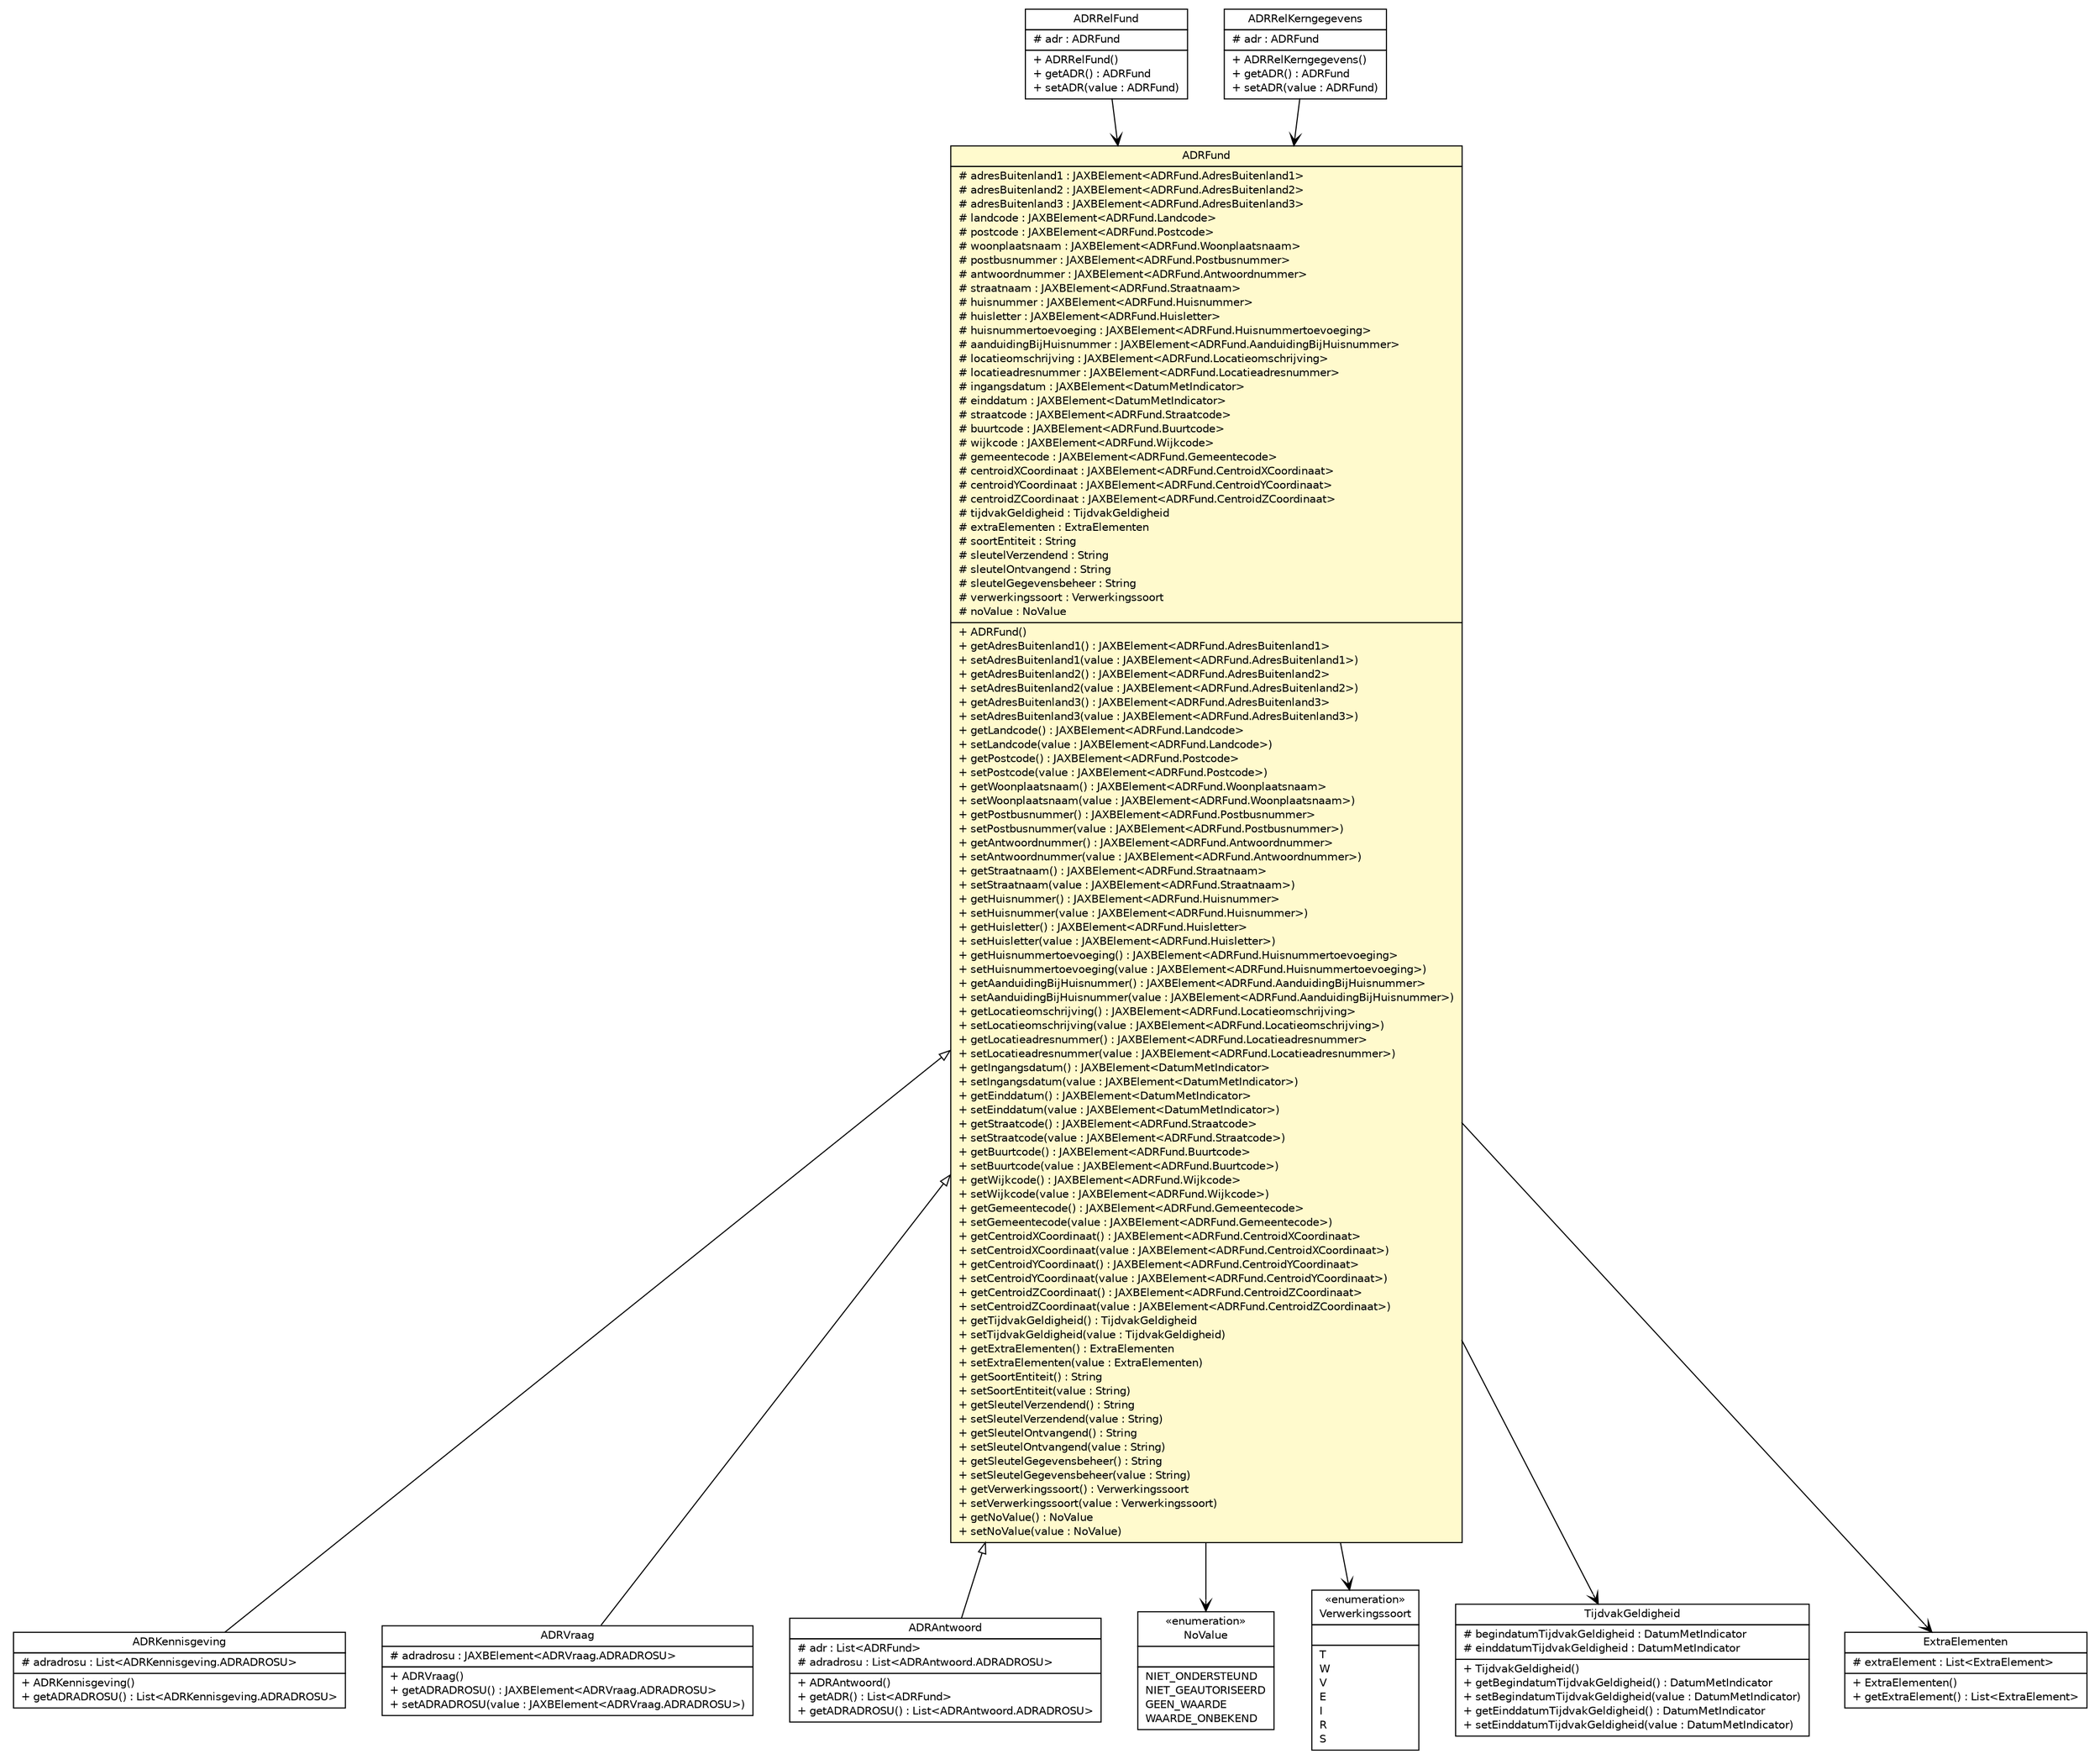 #!/usr/local/bin/dot
#
# Class diagram 
# Generated by UMLGraph version R5_6-24-gf6e263 (http://www.umlgraph.org/)
#

digraph G {
	edge [fontname="Helvetica",fontsize=10,labelfontname="Helvetica",labelfontsize=10];
	node [fontname="Helvetica",fontsize=10,shape=plaintext];
	nodesep=0.25;
	ranksep=0.5;
	// nl.egem.stuf.sector.bg._0204.ADRKennisgeving
	c8684 [label=<<table title="nl.egem.stuf.sector.bg._0204.ADRKennisgeving" border="0" cellborder="1" cellspacing="0" cellpadding="2" port="p" href="./ADRKennisgeving.html">
		<tr><td><table border="0" cellspacing="0" cellpadding="1">
<tr><td align="center" balign="center"> ADRKennisgeving </td></tr>
		</table></td></tr>
		<tr><td><table border="0" cellspacing="0" cellpadding="1">
<tr><td align="left" balign="left"> # adradrosu : List&lt;ADRKennisgeving.ADRADROSU&gt; </td></tr>
		</table></td></tr>
		<tr><td><table border="0" cellspacing="0" cellpadding="1">
<tr><td align="left" balign="left"> + ADRKennisgeving() </td></tr>
<tr><td align="left" balign="left"> + getADRADROSU() : List&lt;ADRKennisgeving.ADRADROSU&gt; </td></tr>
		</table></td></tr>
		</table>>, URL="./ADRKennisgeving.html", fontname="Helvetica", fontcolor="black", fontsize=10.0];
	// nl.egem.stuf.sector.bg._0204.ADRRelFund
	c8724 [label=<<table title="nl.egem.stuf.sector.bg._0204.ADRRelFund" border="0" cellborder="1" cellspacing="0" cellpadding="2" port="p" href="./ADRRelFund.html">
		<tr><td><table border="0" cellspacing="0" cellpadding="1">
<tr><td align="center" balign="center"> ADRRelFund </td></tr>
		</table></td></tr>
		<tr><td><table border="0" cellspacing="0" cellpadding="1">
<tr><td align="left" balign="left"> # adr : ADRFund </td></tr>
		</table></td></tr>
		<tr><td><table border="0" cellspacing="0" cellpadding="1">
<tr><td align="left" balign="left"> + ADRRelFund() </td></tr>
<tr><td align="left" balign="left"> + getADR() : ADRFund </td></tr>
<tr><td align="left" balign="left"> + setADR(value : ADRFund) </td></tr>
		</table></td></tr>
		</table>>, URL="./ADRRelFund.html", fontname="Helvetica", fontcolor="black", fontsize=10.0];
	// nl.egem.stuf.sector.bg._0204.ADRVraag
	c8852 [label=<<table title="nl.egem.stuf.sector.bg._0204.ADRVraag" border="0" cellborder="1" cellspacing="0" cellpadding="2" port="p" href="./ADRVraag.html">
		<tr><td><table border="0" cellspacing="0" cellpadding="1">
<tr><td align="center" balign="center"> ADRVraag </td></tr>
		</table></td></tr>
		<tr><td><table border="0" cellspacing="0" cellpadding="1">
<tr><td align="left" balign="left"> # adradrosu : JAXBElement&lt;ADRVraag.ADRADROSU&gt; </td></tr>
		</table></td></tr>
		<tr><td><table border="0" cellspacing="0" cellpadding="1">
<tr><td align="left" balign="left"> + ADRVraag() </td></tr>
<tr><td align="left" balign="left"> + getADRADROSU() : JAXBElement&lt;ADRVraag.ADRADROSU&gt; </td></tr>
<tr><td align="left" balign="left"> + setADRADROSU(value : JAXBElement&lt;ADRVraag.ADRADROSU&gt;) </td></tr>
		</table></td></tr>
		</table>>, URL="./ADRVraag.html", fontname="Helvetica", fontcolor="black", fontsize=10.0];
	// nl.egem.stuf.sector.bg._0204.ADRFund
	c8902 [label=<<table title="nl.egem.stuf.sector.bg._0204.ADRFund" border="0" cellborder="1" cellspacing="0" cellpadding="2" port="p" bgcolor="lemonChiffon" href="./ADRFund.html">
		<tr><td><table border="0" cellspacing="0" cellpadding="1">
<tr><td align="center" balign="center"> ADRFund </td></tr>
		</table></td></tr>
		<tr><td><table border="0" cellspacing="0" cellpadding="1">
<tr><td align="left" balign="left"> # adresBuitenland1 : JAXBElement&lt;ADRFund.AdresBuitenland1&gt; </td></tr>
<tr><td align="left" balign="left"> # adresBuitenland2 : JAXBElement&lt;ADRFund.AdresBuitenland2&gt; </td></tr>
<tr><td align="left" balign="left"> # adresBuitenland3 : JAXBElement&lt;ADRFund.AdresBuitenland3&gt; </td></tr>
<tr><td align="left" balign="left"> # landcode : JAXBElement&lt;ADRFund.Landcode&gt; </td></tr>
<tr><td align="left" balign="left"> # postcode : JAXBElement&lt;ADRFund.Postcode&gt; </td></tr>
<tr><td align="left" balign="left"> # woonplaatsnaam : JAXBElement&lt;ADRFund.Woonplaatsnaam&gt; </td></tr>
<tr><td align="left" balign="left"> # postbusnummer : JAXBElement&lt;ADRFund.Postbusnummer&gt; </td></tr>
<tr><td align="left" balign="left"> # antwoordnummer : JAXBElement&lt;ADRFund.Antwoordnummer&gt; </td></tr>
<tr><td align="left" balign="left"> # straatnaam : JAXBElement&lt;ADRFund.Straatnaam&gt; </td></tr>
<tr><td align="left" balign="left"> # huisnummer : JAXBElement&lt;ADRFund.Huisnummer&gt; </td></tr>
<tr><td align="left" balign="left"> # huisletter : JAXBElement&lt;ADRFund.Huisletter&gt; </td></tr>
<tr><td align="left" balign="left"> # huisnummertoevoeging : JAXBElement&lt;ADRFund.Huisnummertoevoeging&gt; </td></tr>
<tr><td align="left" balign="left"> # aanduidingBijHuisnummer : JAXBElement&lt;ADRFund.AanduidingBijHuisnummer&gt; </td></tr>
<tr><td align="left" balign="left"> # locatieomschrijving : JAXBElement&lt;ADRFund.Locatieomschrijving&gt; </td></tr>
<tr><td align="left" balign="left"> # locatieadresnummer : JAXBElement&lt;ADRFund.Locatieadresnummer&gt; </td></tr>
<tr><td align="left" balign="left"> # ingangsdatum : JAXBElement&lt;DatumMetIndicator&gt; </td></tr>
<tr><td align="left" balign="left"> # einddatum : JAXBElement&lt;DatumMetIndicator&gt; </td></tr>
<tr><td align="left" balign="left"> # straatcode : JAXBElement&lt;ADRFund.Straatcode&gt; </td></tr>
<tr><td align="left" balign="left"> # buurtcode : JAXBElement&lt;ADRFund.Buurtcode&gt; </td></tr>
<tr><td align="left" balign="left"> # wijkcode : JAXBElement&lt;ADRFund.Wijkcode&gt; </td></tr>
<tr><td align="left" balign="left"> # gemeentecode : JAXBElement&lt;ADRFund.Gemeentecode&gt; </td></tr>
<tr><td align="left" balign="left"> # centroidXCoordinaat : JAXBElement&lt;ADRFund.CentroidXCoordinaat&gt; </td></tr>
<tr><td align="left" balign="left"> # centroidYCoordinaat : JAXBElement&lt;ADRFund.CentroidYCoordinaat&gt; </td></tr>
<tr><td align="left" balign="left"> # centroidZCoordinaat : JAXBElement&lt;ADRFund.CentroidZCoordinaat&gt; </td></tr>
<tr><td align="left" balign="left"> # tijdvakGeldigheid : TijdvakGeldigheid </td></tr>
<tr><td align="left" balign="left"> # extraElementen : ExtraElementen </td></tr>
<tr><td align="left" balign="left"> # soortEntiteit : String </td></tr>
<tr><td align="left" balign="left"> # sleutelVerzendend : String </td></tr>
<tr><td align="left" balign="left"> # sleutelOntvangend : String </td></tr>
<tr><td align="left" balign="left"> # sleutelGegevensbeheer : String </td></tr>
<tr><td align="left" balign="left"> # verwerkingssoort : Verwerkingssoort </td></tr>
<tr><td align="left" balign="left"> # noValue : NoValue </td></tr>
		</table></td></tr>
		<tr><td><table border="0" cellspacing="0" cellpadding="1">
<tr><td align="left" balign="left"> + ADRFund() </td></tr>
<tr><td align="left" balign="left"> + getAdresBuitenland1() : JAXBElement&lt;ADRFund.AdresBuitenland1&gt; </td></tr>
<tr><td align="left" balign="left"> + setAdresBuitenland1(value : JAXBElement&lt;ADRFund.AdresBuitenland1&gt;) </td></tr>
<tr><td align="left" balign="left"> + getAdresBuitenland2() : JAXBElement&lt;ADRFund.AdresBuitenland2&gt; </td></tr>
<tr><td align="left" balign="left"> + setAdresBuitenland2(value : JAXBElement&lt;ADRFund.AdresBuitenland2&gt;) </td></tr>
<tr><td align="left" balign="left"> + getAdresBuitenland3() : JAXBElement&lt;ADRFund.AdresBuitenland3&gt; </td></tr>
<tr><td align="left" balign="left"> + setAdresBuitenland3(value : JAXBElement&lt;ADRFund.AdresBuitenland3&gt;) </td></tr>
<tr><td align="left" balign="left"> + getLandcode() : JAXBElement&lt;ADRFund.Landcode&gt; </td></tr>
<tr><td align="left" balign="left"> + setLandcode(value : JAXBElement&lt;ADRFund.Landcode&gt;) </td></tr>
<tr><td align="left" balign="left"> + getPostcode() : JAXBElement&lt;ADRFund.Postcode&gt; </td></tr>
<tr><td align="left" balign="left"> + setPostcode(value : JAXBElement&lt;ADRFund.Postcode&gt;) </td></tr>
<tr><td align="left" balign="left"> + getWoonplaatsnaam() : JAXBElement&lt;ADRFund.Woonplaatsnaam&gt; </td></tr>
<tr><td align="left" balign="left"> + setWoonplaatsnaam(value : JAXBElement&lt;ADRFund.Woonplaatsnaam&gt;) </td></tr>
<tr><td align="left" balign="left"> + getPostbusnummer() : JAXBElement&lt;ADRFund.Postbusnummer&gt; </td></tr>
<tr><td align="left" balign="left"> + setPostbusnummer(value : JAXBElement&lt;ADRFund.Postbusnummer&gt;) </td></tr>
<tr><td align="left" balign="left"> + getAntwoordnummer() : JAXBElement&lt;ADRFund.Antwoordnummer&gt; </td></tr>
<tr><td align="left" balign="left"> + setAntwoordnummer(value : JAXBElement&lt;ADRFund.Antwoordnummer&gt;) </td></tr>
<tr><td align="left" balign="left"> + getStraatnaam() : JAXBElement&lt;ADRFund.Straatnaam&gt; </td></tr>
<tr><td align="left" balign="left"> + setStraatnaam(value : JAXBElement&lt;ADRFund.Straatnaam&gt;) </td></tr>
<tr><td align="left" balign="left"> + getHuisnummer() : JAXBElement&lt;ADRFund.Huisnummer&gt; </td></tr>
<tr><td align="left" balign="left"> + setHuisnummer(value : JAXBElement&lt;ADRFund.Huisnummer&gt;) </td></tr>
<tr><td align="left" balign="left"> + getHuisletter() : JAXBElement&lt;ADRFund.Huisletter&gt; </td></tr>
<tr><td align="left" balign="left"> + setHuisletter(value : JAXBElement&lt;ADRFund.Huisletter&gt;) </td></tr>
<tr><td align="left" balign="left"> + getHuisnummertoevoeging() : JAXBElement&lt;ADRFund.Huisnummertoevoeging&gt; </td></tr>
<tr><td align="left" balign="left"> + setHuisnummertoevoeging(value : JAXBElement&lt;ADRFund.Huisnummertoevoeging&gt;) </td></tr>
<tr><td align="left" balign="left"> + getAanduidingBijHuisnummer() : JAXBElement&lt;ADRFund.AanduidingBijHuisnummer&gt; </td></tr>
<tr><td align="left" balign="left"> + setAanduidingBijHuisnummer(value : JAXBElement&lt;ADRFund.AanduidingBijHuisnummer&gt;) </td></tr>
<tr><td align="left" balign="left"> + getLocatieomschrijving() : JAXBElement&lt;ADRFund.Locatieomschrijving&gt; </td></tr>
<tr><td align="left" balign="left"> + setLocatieomschrijving(value : JAXBElement&lt;ADRFund.Locatieomschrijving&gt;) </td></tr>
<tr><td align="left" balign="left"> + getLocatieadresnummer() : JAXBElement&lt;ADRFund.Locatieadresnummer&gt; </td></tr>
<tr><td align="left" balign="left"> + setLocatieadresnummer(value : JAXBElement&lt;ADRFund.Locatieadresnummer&gt;) </td></tr>
<tr><td align="left" balign="left"> + getIngangsdatum() : JAXBElement&lt;DatumMetIndicator&gt; </td></tr>
<tr><td align="left" balign="left"> + setIngangsdatum(value : JAXBElement&lt;DatumMetIndicator&gt;) </td></tr>
<tr><td align="left" balign="left"> + getEinddatum() : JAXBElement&lt;DatumMetIndicator&gt; </td></tr>
<tr><td align="left" balign="left"> + setEinddatum(value : JAXBElement&lt;DatumMetIndicator&gt;) </td></tr>
<tr><td align="left" balign="left"> + getStraatcode() : JAXBElement&lt;ADRFund.Straatcode&gt; </td></tr>
<tr><td align="left" balign="left"> + setStraatcode(value : JAXBElement&lt;ADRFund.Straatcode&gt;) </td></tr>
<tr><td align="left" balign="left"> + getBuurtcode() : JAXBElement&lt;ADRFund.Buurtcode&gt; </td></tr>
<tr><td align="left" balign="left"> + setBuurtcode(value : JAXBElement&lt;ADRFund.Buurtcode&gt;) </td></tr>
<tr><td align="left" balign="left"> + getWijkcode() : JAXBElement&lt;ADRFund.Wijkcode&gt; </td></tr>
<tr><td align="left" balign="left"> + setWijkcode(value : JAXBElement&lt;ADRFund.Wijkcode&gt;) </td></tr>
<tr><td align="left" balign="left"> + getGemeentecode() : JAXBElement&lt;ADRFund.Gemeentecode&gt; </td></tr>
<tr><td align="left" balign="left"> + setGemeentecode(value : JAXBElement&lt;ADRFund.Gemeentecode&gt;) </td></tr>
<tr><td align="left" balign="left"> + getCentroidXCoordinaat() : JAXBElement&lt;ADRFund.CentroidXCoordinaat&gt; </td></tr>
<tr><td align="left" balign="left"> + setCentroidXCoordinaat(value : JAXBElement&lt;ADRFund.CentroidXCoordinaat&gt;) </td></tr>
<tr><td align="left" balign="left"> + getCentroidYCoordinaat() : JAXBElement&lt;ADRFund.CentroidYCoordinaat&gt; </td></tr>
<tr><td align="left" balign="left"> + setCentroidYCoordinaat(value : JAXBElement&lt;ADRFund.CentroidYCoordinaat&gt;) </td></tr>
<tr><td align="left" balign="left"> + getCentroidZCoordinaat() : JAXBElement&lt;ADRFund.CentroidZCoordinaat&gt; </td></tr>
<tr><td align="left" balign="left"> + setCentroidZCoordinaat(value : JAXBElement&lt;ADRFund.CentroidZCoordinaat&gt;) </td></tr>
<tr><td align="left" balign="left"> + getTijdvakGeldigheid() : TijdvakGeldigheid </td></tr>
<tr><td align="left" balign="left"> + setTijdvakGeldigheid(value : TijdvakGeldigheid) </td></tr>
<tr><td align="left" balign="left"> + getExtraElementen() : ExtraElementen </td></tr>
<tr><td align="left" balign="left"> + setExtraElementen(value : ExtraElementen) </td></tr>
<tr><td align="left" balign="left"> + getSoortEntiteit() : String </td></tr>
<tr><td align="left" balign="left"> + setSoortEntiteit(value : String) </td></tr>
<tr><td align="left" balign="left"> + getSleutelVerzendend() : String </td></tr>
<tr><td align="left" balign="left"> + setSleutelVerzendend(value : String) </td></tr>
<tr><td align="left" balign="left"> + getSleutelOntvangend() : String </td></tr>
<tr><td align="left" balign="left"> + setSleutelOntvangend(value : String) </td></tr>
<tr><td align="left" balign="left"> + getSleutelGegevensbeheer() : String </td></tr>
<tr><td align="left" balign="left"> + setSleutelGegevensbeheer(value : String) </td></tr>
<tr><td align="left" balign="left"> + getVerwerkingssoort() : Verwerkingssoort </td></tr>
<tr><td align="left" balign="left"> + setVerwerkingssoort(value : Verwerkingssoort) </td></tr>
<tr><td align="left" balign="left"> + getNoValue() : NoValue </td></tr>
<tr><td align="left" balign="left"> + setNoValue(value : NoValue) </td></tr>
		</table></td></tr>
		</table>>, URL="./ADRFund.html", fontname="Helvetica", fontcolor="black", fontsize=10.0];
	// nl.egem.stuf.sector.bg._0204.ADRRelKerngegevens
	c8937 [label=<<table title="nl.egem.stuf.sector.bg._0204.ADRRelKerngegevens" border="0" cellborder="1" cellspacing="0" cellpadding="2" port="p" href="./ADRRelKerngegevens.html">
		<tr><td><table border="0" cellspacing="0" cellpadding="1">
<tr><td align="center" balign="center"> ADRRelKerngegevens </td></tr>
		</table></td></tr>
		<tr><td><table border="0" cellspacing="0" cellpadding="1">
<tr><td align="left" balign="left"> # adr : ADRFund </td></tr>
		</table></td></tr>
		<tr><td><table border="0" cellspacing="0" cellpadding="1">
<tr><td align="left" balign="left"> + ADRRelKerngegevens() </td></tr>
<tr><td align="left" balign="left"> + getADR() : ADRFund </td></tr>
<tr><td align="left" balign="left"> + setADR(value : ADRFund) </td></tr>
		</table></td></tr>
		</table>>, URL="./ADRRelKerngegevens.html", fontname="Helvetica", fontcolor="black", fontsize=10.0];
	// nl.egem.stuf.sector.bg._0204.ADRAntwoord
	c8946 [label=<<table title="nl.egem.stuf.sector.bg._0204.ADRAntwoord" border="0" cellborder="1" cellspacing="0" cellpadding="2" port="p" href="./ADRAntwoord.html">
		<tr><td><table border="0" cellspacing="0" cellpadding="1">
<tr><td align="center" balign="center"> ADRAntwoord </td></tr>
		</table></td></tr>
		<tr><td><table border="0" cellspacing="0" cellpadding="1">
<tr><td align="left" balign="left"> # adr : List&lt;ADRFund&gt; </td></tr>
<tr><td align="left" balign="left"> # adradrosu : List&lt;ADRAntwoord.ADRADROSU&gt; </td></tr>
		</table></td></tr>
		<tr><td><table border="0" cellspacing="0" cellpadding="1">
<tr><td align="left" balign="left"> + ADRAntwoord() </td></tr>
<tr><td align="left" balign="left"> + getADR() : List&lt;ADRFund&gt; </td></tr>
<tr><td align="left" balign="left"> + getADRADROSU() : List&lt;ADRAntwoord.ADRADROSU&gt; </td></tr>
		</table></td></tr>
		</table>>, URL="./ADRAntwoord.html", fontname="Helvetica", fontcolor="black", fontsize=10.0];
	// nl.egem.stuf.stuf0204.NoValue
	c9094 [label=<<table title="nl.egem.stuf.stuf0204.NoValue" border="0" cellborder="1" cellspacing="0" cellpadding="2" port="p" href="../../../stuf0204/NoValue.html">
		<tr><td><table border="0" cellspacing="0" cellpadding="1">
<tr><td align="center" balign="center"> &#171;enumeration&#187; </td></tr>
<tr><td align="center" balign="center"> NoValue </td></tr>
		</table></td></tr>
		<tr><td><table border="0" cellspacing="0" cellpadding="1">
<tr><td align="left" balign="left">  </td></tr>
		</table></td></tr>
		<tr><td><table border="0" cellspacing="0" cellpadding="1">
<tr><td align="left" balign="left"> NIET_ONDERSTEUND </td></tr>
<tr><td align="left" balign="left"> NIET_GEAUTORISEERD </td></tr>
<tr><td align="left" balign="left"> GEEN_WAARDE </td></tr>
<tr><td align="left" balign="left"> WAARDE_ONBEKEND </td></tr>
		</table></td></tr>
		</table>>, URL="../../../stuf0204/NoValue.html", fontname="Helvetica", fontcolor="black", fontsize=10.0];
	// nl.egem.stuf.stuf0204.Verwerkingssoort
	c9097 [label=<<table title="nl.egem.stuf.stuf0204.Verwerkingssoort" border="0" cellborder="1" cellspacing="0" cellpadding="2" port="p" href="../../../stuf0204/Verwerkingssoort.html">
		<tr><td><table border="0" cellspacing="0" cellpadding="1">
<tr><td align="center" balign="center"> &#171;enumeration&#187; </td></tr>
<tr><td align="center" balign="center"> Verwerkingssoort </td></tr>
		</table></td></tr>
		<tr><td><table border="0" cellspacing="0" cellpadding="1">
<tr><td align="left" balign="left">  </td></tr>
		</table></td></tr>
		<tr><td><table border="0" cellspacing="0" cellpadding="1">
<tr><td align="left" balign="left"> T </td></tr>
<tr><td align="left" balign="left"> W </td></tr>
<tr><td align="left" balign="left"> V </td></tr>
<tr><td align="left" balign="left"> E </td></tr>
<tr><td align="left" balign="left"> I </td></tr>
<tr><td align="left" balign="left"> R </td></tr>
<tr><td align="left" balign="left"> S </td></tr>
		</table></td></tr>
		</table>>, URL="../../../stuf0204/Verwerkingssoort.html", fontname="Helvetica", fontcolor="black", fontsize=10.0];
	// nl.egem.stuf.stuf0204.TijdvakGeldigheid
	c9098 [label=<<table title="nl.egem.stuf.stuf0204.TijdvakGeldigheid" border="0" cellborder="1" cellspacing="0" cellpadding="2" port="p" href="../../../stuf0204/TijdvakGeldigheid.html">
		<tr><td><table border="0" cellspacing="0" cellpadding="1">
<tr><td align="center" balign="center"> TijdvakGeldigheid </td></tr>
		</table></td></tr>
		<tr><td><table border="0" cellspacing="0" cellpadding="1">
<tr><td align="left" balign="left"> # begindatumTijdvakGeldigheid : DatumMetIndicator </td></tr>
<tr><td align="left" balign="left"> # einddatumTijdvakGeldigheid : DatumMetIndicator </td></tr>
		</table></td></tr>
		<tr><td><table border="0" cellspacing="0" cellpadding="1">
<tr><td align="left" balign="left"> + TijdvakGeldigheid() </td></tr>
<tr><td align="left" balign="left"> + getBegindatumTijdvakGeldigheid() : DatumMetIndicator </td></tr>
<tr><td align="left" balign="left"> + setBegindatumTijdvakGeldigheid(value : DatumMetIndicator) </td></tr>
<tr><td align="left" balign="left"> + getEinddatumTijdvakGeldigheid() : DatumMetIndicator </td></tr>
<tr><td align="left" balign="left"> + setEinddatumTijdvakGeldigheid(value : DatumMetIndicator) </td></tr>
		</table></td></tr>
		</table>>, URL="../../../stuf0204/TijdvakGeldigheid.html", fontname="Helvetica", fontcolor="black", fontsize=10.0];
	// nl.egem.stuf.stuf0204.ExtraElementen
	c9109 [label=<<table title="nl.egem.stuf.stuf0204.ExtraElementen" border="0" cellborder="1" cellspacing="0" cellpadding="2" port="p" href="../../../stuf0204/ExtraElementen.html">
		<tr><td><table border="0" cellspacing="0" cellpadding="1">
<tr><td align="center" balign="center"> ExtraElementen </td></tr>
		</table></td></tr>
		<tr><td><table border="0" cellspacing="0" cellpadding="1">
<tr><td align="left" balign="left"> # extraElement : List&lt;ExtraElement&gt; </td></tr>
		</table></td></tr>
		<tr><td><table border="0" cellspacing="0" cellpadding="1">
<tr><td align="left" balign="left"> + ExtraElementen() </td></tr>
<tr><td align="left" balign="left"> + getExtraElement() : List&lt;ExtraElement&gt; </td></tr>
		</table></td></tr>
		</table>>, URL="../../../stuf0204/ExtraElementen.html", fontname="Helvetica", fontcolor="black", fontsize=10.0];
	//nl.egem.stuf.sector.bg._0204.ADRKennisgeving extends nl.egem.stuf.sector.bg._0204.ADRFund
	c8902:p -> c8684:p [dir=back,arrowtail=empty];
	//nl.egem.stuf.sector.bg._0204.ADRVraag extends nl.egem.stuf.sector.bg._0204.ADRFund
	c8902:p -> c8852:p [dir=back,arrowtail=empty];
	//nl.egem.stuf.sector.bg._0204.ADRAntwoord extends nl.egem.stuf.sector.bg._0204.ADRFund
	c8902:p -> c8946:p [dir=back,arrowtail=empty];
	// nl.egem.stuf.sector.bg._0204.ADRRelFund NAVASSOC nl.egem.stuf.sector.bg._0204.ADRFund
	c8724:p -> c8902:p [taillabel="", label="", headlabel="", fontname="Helvetica", fontcolor="black", fontsize=10.0, color="black", arrowhead=open];
	// nl.egem.stuf.sector.bg._0204.ADRFund NAVASSOC nl.egem.stuf.stuf0204.TijdvakGeldigheid
	c8902:p -> c9098:p [taillabel="", label="", headlabel="", fontname="Helvetica", fontcolor="black", fontsize=10.0, color="black", arrowhead=open];
	// nl.egem.stuf.sector.bg._0204.ADRFund NAVASSOC nl.egem.stuf.stuf0204.ExtraElementen
	c8902:p -> c9109:p [taillabel="", label="", headlabel="", fontname="Helvetica", fontcolor="black", fontsize=10.0, color="black", arrowhead=open];
	// nl.egem.stuf.sector.bg._0204.ADRFund NAVASSOC nl.egem.stuf.stuf0204.Verwerkingssoort
	c8902:p -> c9097:p [taillabel="", label="", headlabel="", fontname="Helvetica", fontcolor="black", fontsize=10.0, color="black", arrowhead=open];
	// nl.egem.stuf.sector.bg._0204.ADRFund NAVASSOC nl.egem.stuf.stuf0204.NoValue
	c8902:p -> c9094:p [taillabel="", label="", headlabel="", fontname="Helvetica", fontcolor="black", fontsize=10.0, color="black", arrowhead=open];
	// nl.egem.stuf.sector.bg._0204.ADRRelKerngegevens NAVASSOC nl.egem.stuf.sector.bg._0204.ADRFund
	c8937:p -> c8902:p [taillabel="", label="", headlabel="", fontname="Helvetica", fontcolor="black", fontsize=10.0, color="black", arrowhead=open];
}

